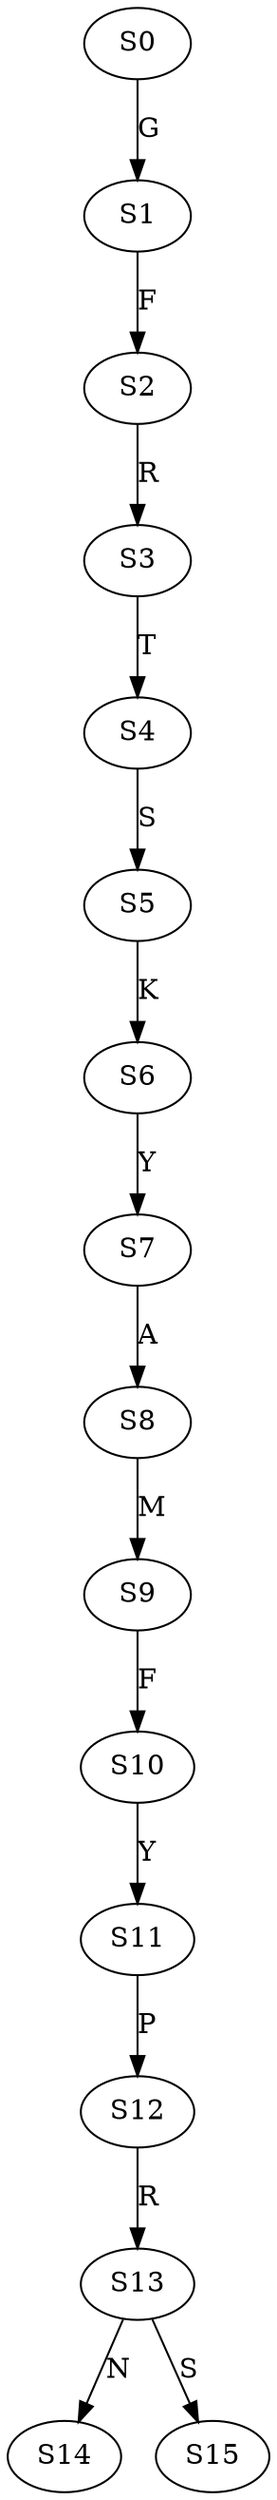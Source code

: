 strict digraph  {
	S0 -> S1 [ label = G ];
	S1 -> S2 [ label = F ];
	S2 -> S3 [ label = R ];
	S3 -> S4 [ label = T ];
	S4 -> S5 [ label = S ];
	S5 -> S6 [ label = K ];
	S6 -> S7 [ label = Y ];
	S7 -> S8 [ label = A ];
	S8 -> S9 [ label = M ];
	S9 -> S10 [ label = F ];
	S10 -> S11 [ label = Y ];
	S11 -> S12 [ label = P ];
	S12 -> S13 [ label = R ];
	S13 -> S14 [ label = N ];
	S13 -> S15 [ label = S ];
}
